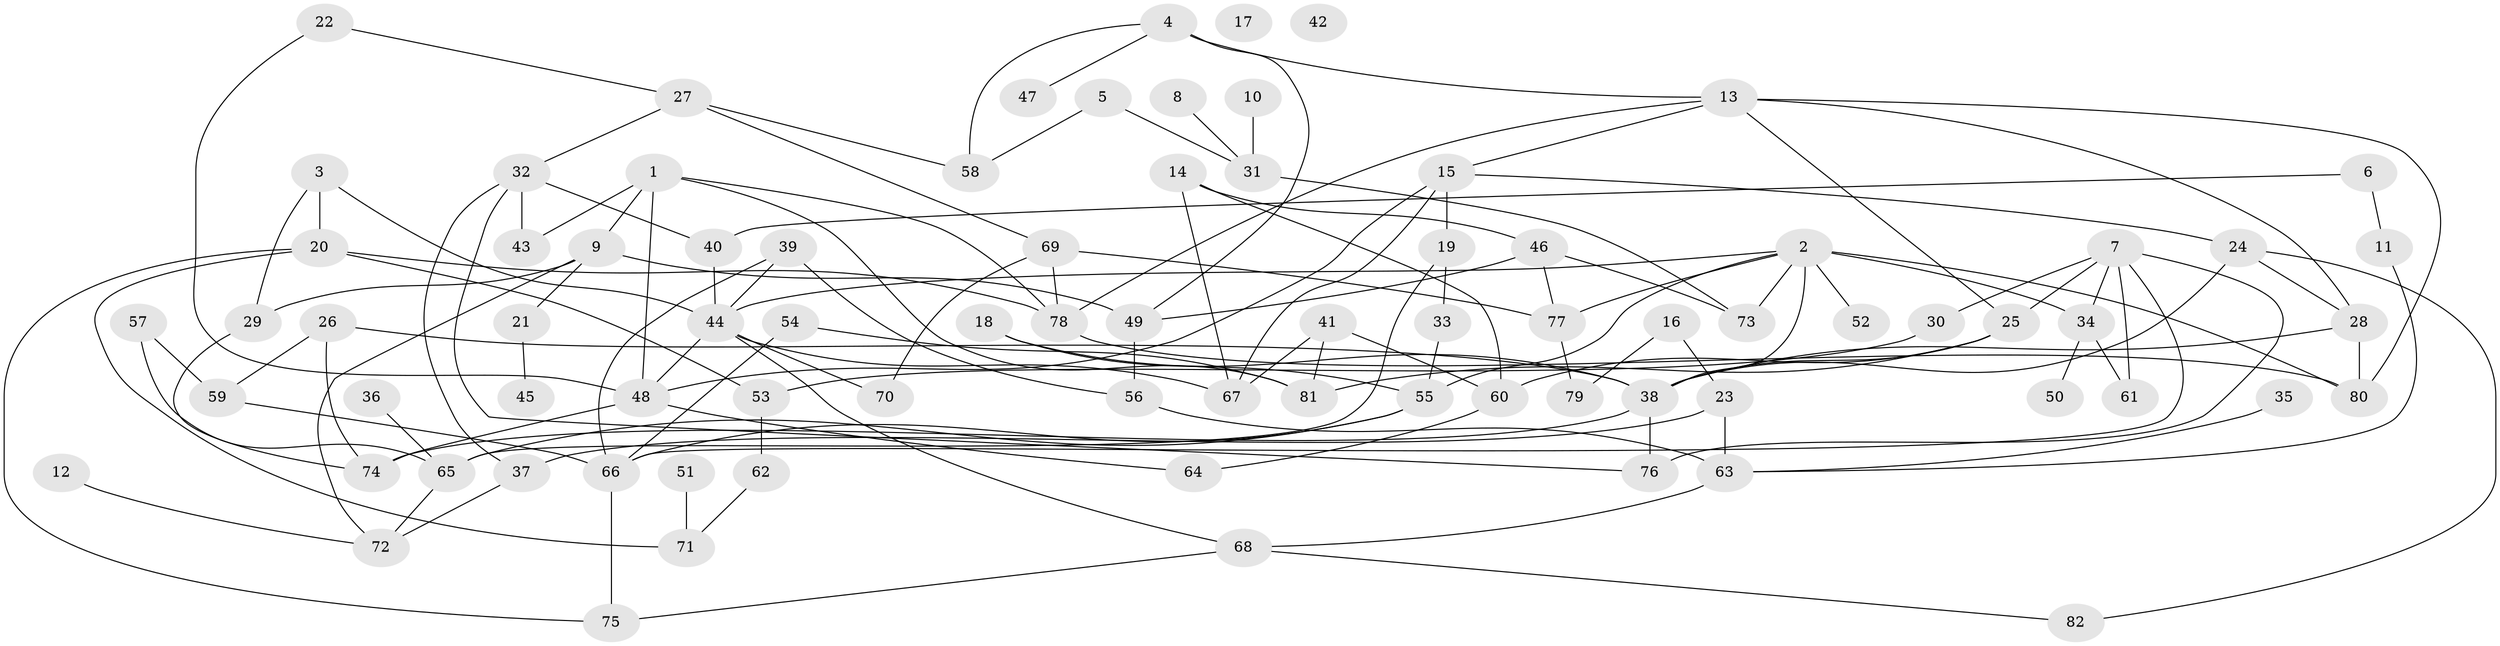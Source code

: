 // Generated by graph-tools (version 1.1) at 2025/13/03/09/25 04:13:09]
// undirected, 82 vertices, 133 edges
graph export_dot {
graph [start="1"]
  node [color=gray90,style=filled];
  1;
  2;
  3;
  4;
  5;
  6;
  7;
  8;
  9;
  10;
  11;
  12;
  13;
  14;
  15;
  16;
  17;
  18;
  19;
  20;
  21;
  22;
  23;
  24;
  25;
  26;
  27;
  28;
  29;
  30;
  31;
  32;
  33;
  34;
  35;
  36;
  37;
  38;
  39;
  40;
  41;
  42;
  43;
  44;
  45;
  46;
  47;
  48;
  49;
  50;
  51;
  52;
  53;
  54;
  55;
  56;
  57;
  58;
  59;
  60;
  61;
  62;
  63;
  64;
  65;
  66;
  67;
  68;
  69;
  70;
  71;
  72;
  73;
  74;
  75;
  76;
  77;
  78;
  79;
  80;
  81;
  82;
  1 -- 9;
  1 -- 43;
  1 -- 48;
  1 -- 78;
  1 -- 81;
  2 -- 34;
  2 -- 38;
  2 -- 44;
  2 -- 52;
  2 -- 55;
  2 -- 73;
  2 -- 77;
  2 -- 80;
  3 -- 20;
  3 -- 29;
  3 -- 44;
  4 -- 13;
  4 -- 47;
  4 -- 49;
  4 -- 58;
  5 -- 31;
  5 -- 58;
  6 -- 11;
  6 -- 40;
  7 -- 25;
  7 -- 30;
  7 -- 34;
  7 -- 61;
  7 -- 66;
  7 -- 76;
  8 -- 31;
  9 -- 21;
  9 -- 29;
  9 -- 49;
  9 -- 72;
  10 -- 31;
  11 -- 63;
  12 -- 72;
  13 -- 15;
  13 -- 25;
  13 -- 28;
  13 -- 78;
  13 -- 80;
  14 -- 46;
  14 -- 60;
  14 -- 67;
  15 -- 19;
  15 -- 24;
  15 -- 48;
  15 -- 67;
  16 -- 23;
  16 -- 79;
  18 -- 38;
  18 -- 55;
  19 -- 33;
  19 -- 65;
  20 -- 53;
  20 -- 71;
  20 -- 75;
  20 -- 78;
  21 -- 45;
  22 -- 27;
  22 -- 48;
  23 -- 37;
  23 -- 63;
  24 -- 28;
  24 -- 38;
  24 -- 82;
  25 -- 38;
  25 -- 60;
  25 -- 81;
  26 -- 38;
  26 -- 59;
  26 -- 74;
  27 -- 32;
  27 -- 58;
  27 -- 69;
  28 -- 38;
  28 -- 80;
  29 -- 74;
  30 -- 53;
  31 -- 73;
  32 -- 37;
  32 -- 40;
  32 -- 43;
  32 -- 76;
  33 -- 55;
  34 -- 50;
  34 -- 61;
  35 -- 63;
  36 -- 65;
  37 -- 72;
  38 -- 74;
  38 -- 76;
  39 -- 44;
  39 -- 56;
  39 -- 66;
  40 -- 44;
  41 -- 60;
  41 -- 67;
  41 -- 81;
  44 -- 48;
  44 -- 67;
  44 -- 68;
  44 -- 70;
  46 -- 49;
  46 -- 73;
  46 -- 77;
  48 -- 64;
  48 -- 74;
  49 -- 56;
  51 -- 71;
  53 -- 62;
  54 -- 66;
  54 -- 81;
  55 -- 65;
  55 -- 66;
  56 -- 63;
  57 -- 59;
  57 -- 65;
  59 -- 66;
  60 -- 64;
  62 -- 71;
  63 -- 68;
  65 -- 72;
  66 -- 75;
  68 -- 75;
  68 -- 82;
  69 -- 70;
  69 -- 77;
  69 -- 78;
  77 -- 79;
  78 -- 80;
}

